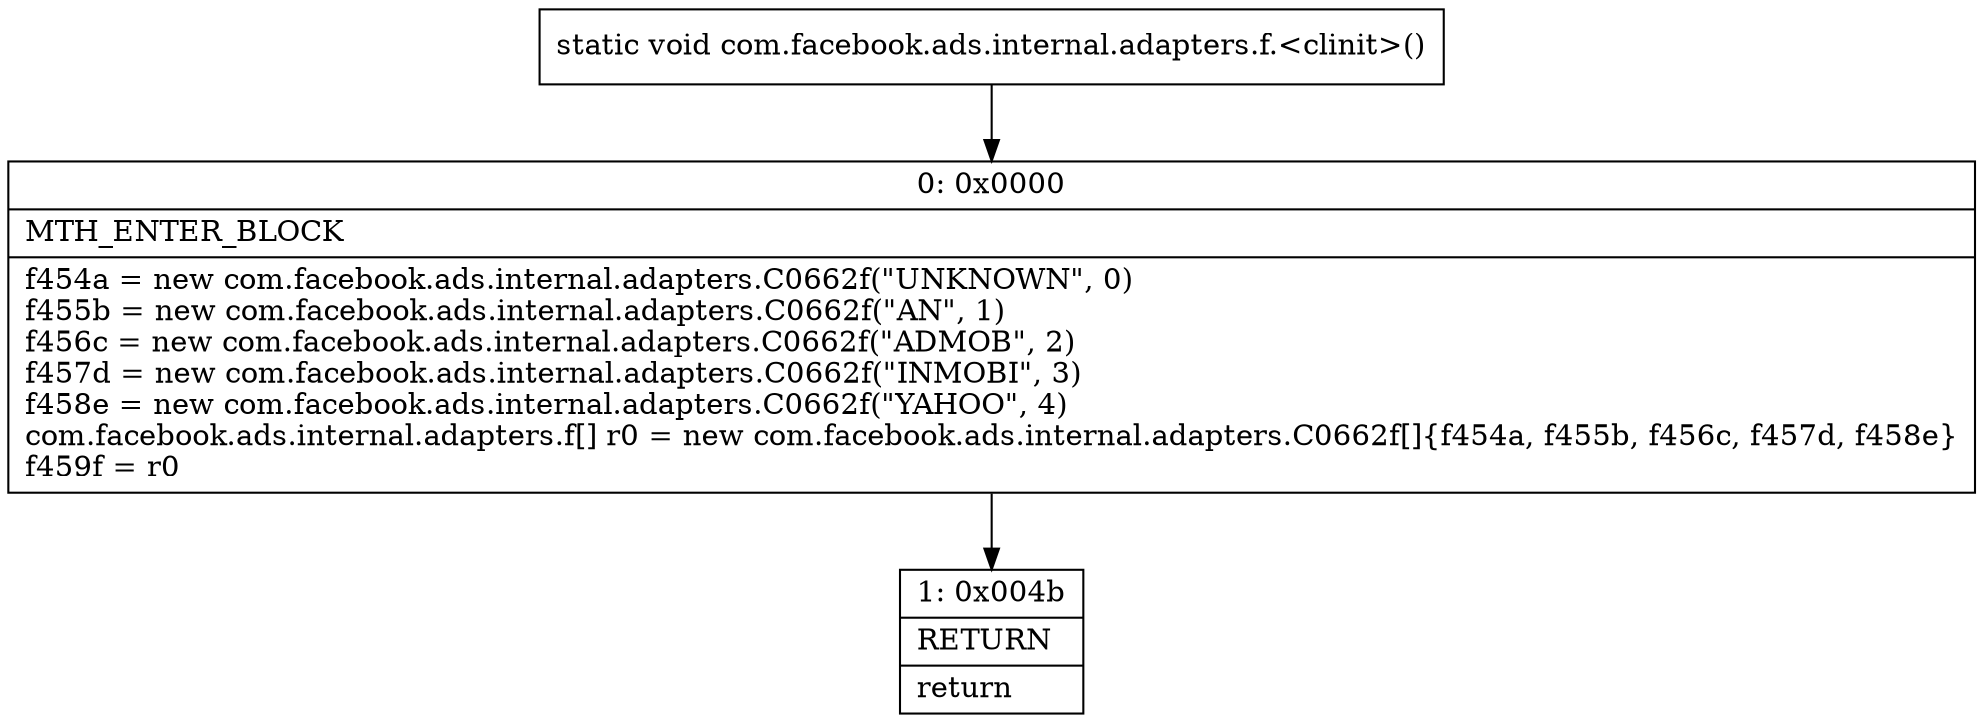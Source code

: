 digraph "CFG forcom.facebook.ads.internal.adapters.f.\<clinit\>()V" {
Node_0 [shape=record,label="{0\:\ 0x0000|MTH_ENTER_BLOCK\l|f454a = new com.facebook.ads.internal.adapters.C0662f(\"UNKNOWN\", 0)\lf455b = new com.facebook.ads.internal.adapters.C0662f(\"AN\", 1)\lf456c = new com.facebook.ads.internal.adapters.C0662f(\"ADMOB\", 2)\lf457d = new com.facebook.ads.internal.adapters.C0662f(\"INMOBI\", 3)\lf458e = new com.facebook.ads.internal.adapters.C0662f(\"YAHOO\", 4)\lcom.facebook.ads.internal.adapters.f[] r0 = new com.facebook.ads.internal.adapters.C0662f[]\{f454a, f455b, f456c, f457d, f458e\}\lf459f = r0\l}"];
Node_1 [shape=record,label="{1\:\ 0x004b|RETURN\l|return\l}"];
MethodNode[shape=record,label="{static void com.facebook.ads.internal.adapters.f.\<clinit\>() }"];
MethodNode -> Node_0;
Node_0 -> Node_1;
}

